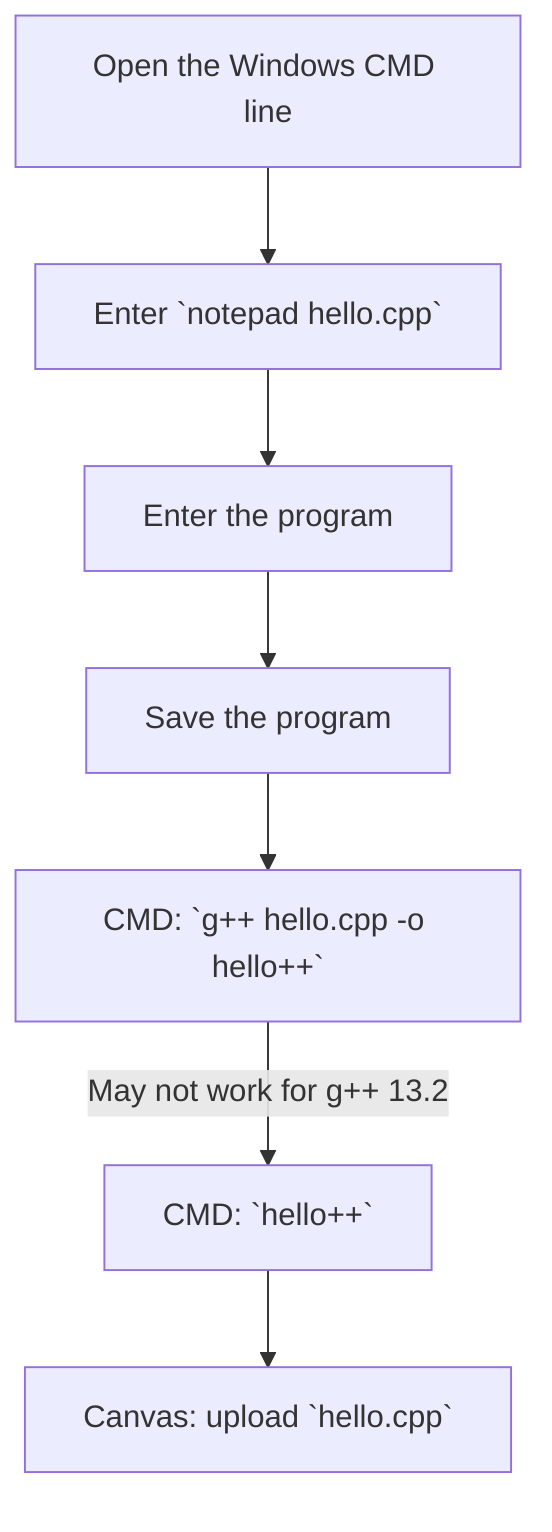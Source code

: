 graph TD
     A[Open the Windows CMD line] -->
     B[Enter `notepad hello.cpp`] -->
     C[Enter the program] -->
     D[Save the program] -->
     E[CMD: `g++ hello.cpp -o hello++`] -->
     |May not work for g++ 13.2| F[CMD: `hello++`] --> 
     G[Canvas: upload `hello.cpp`]